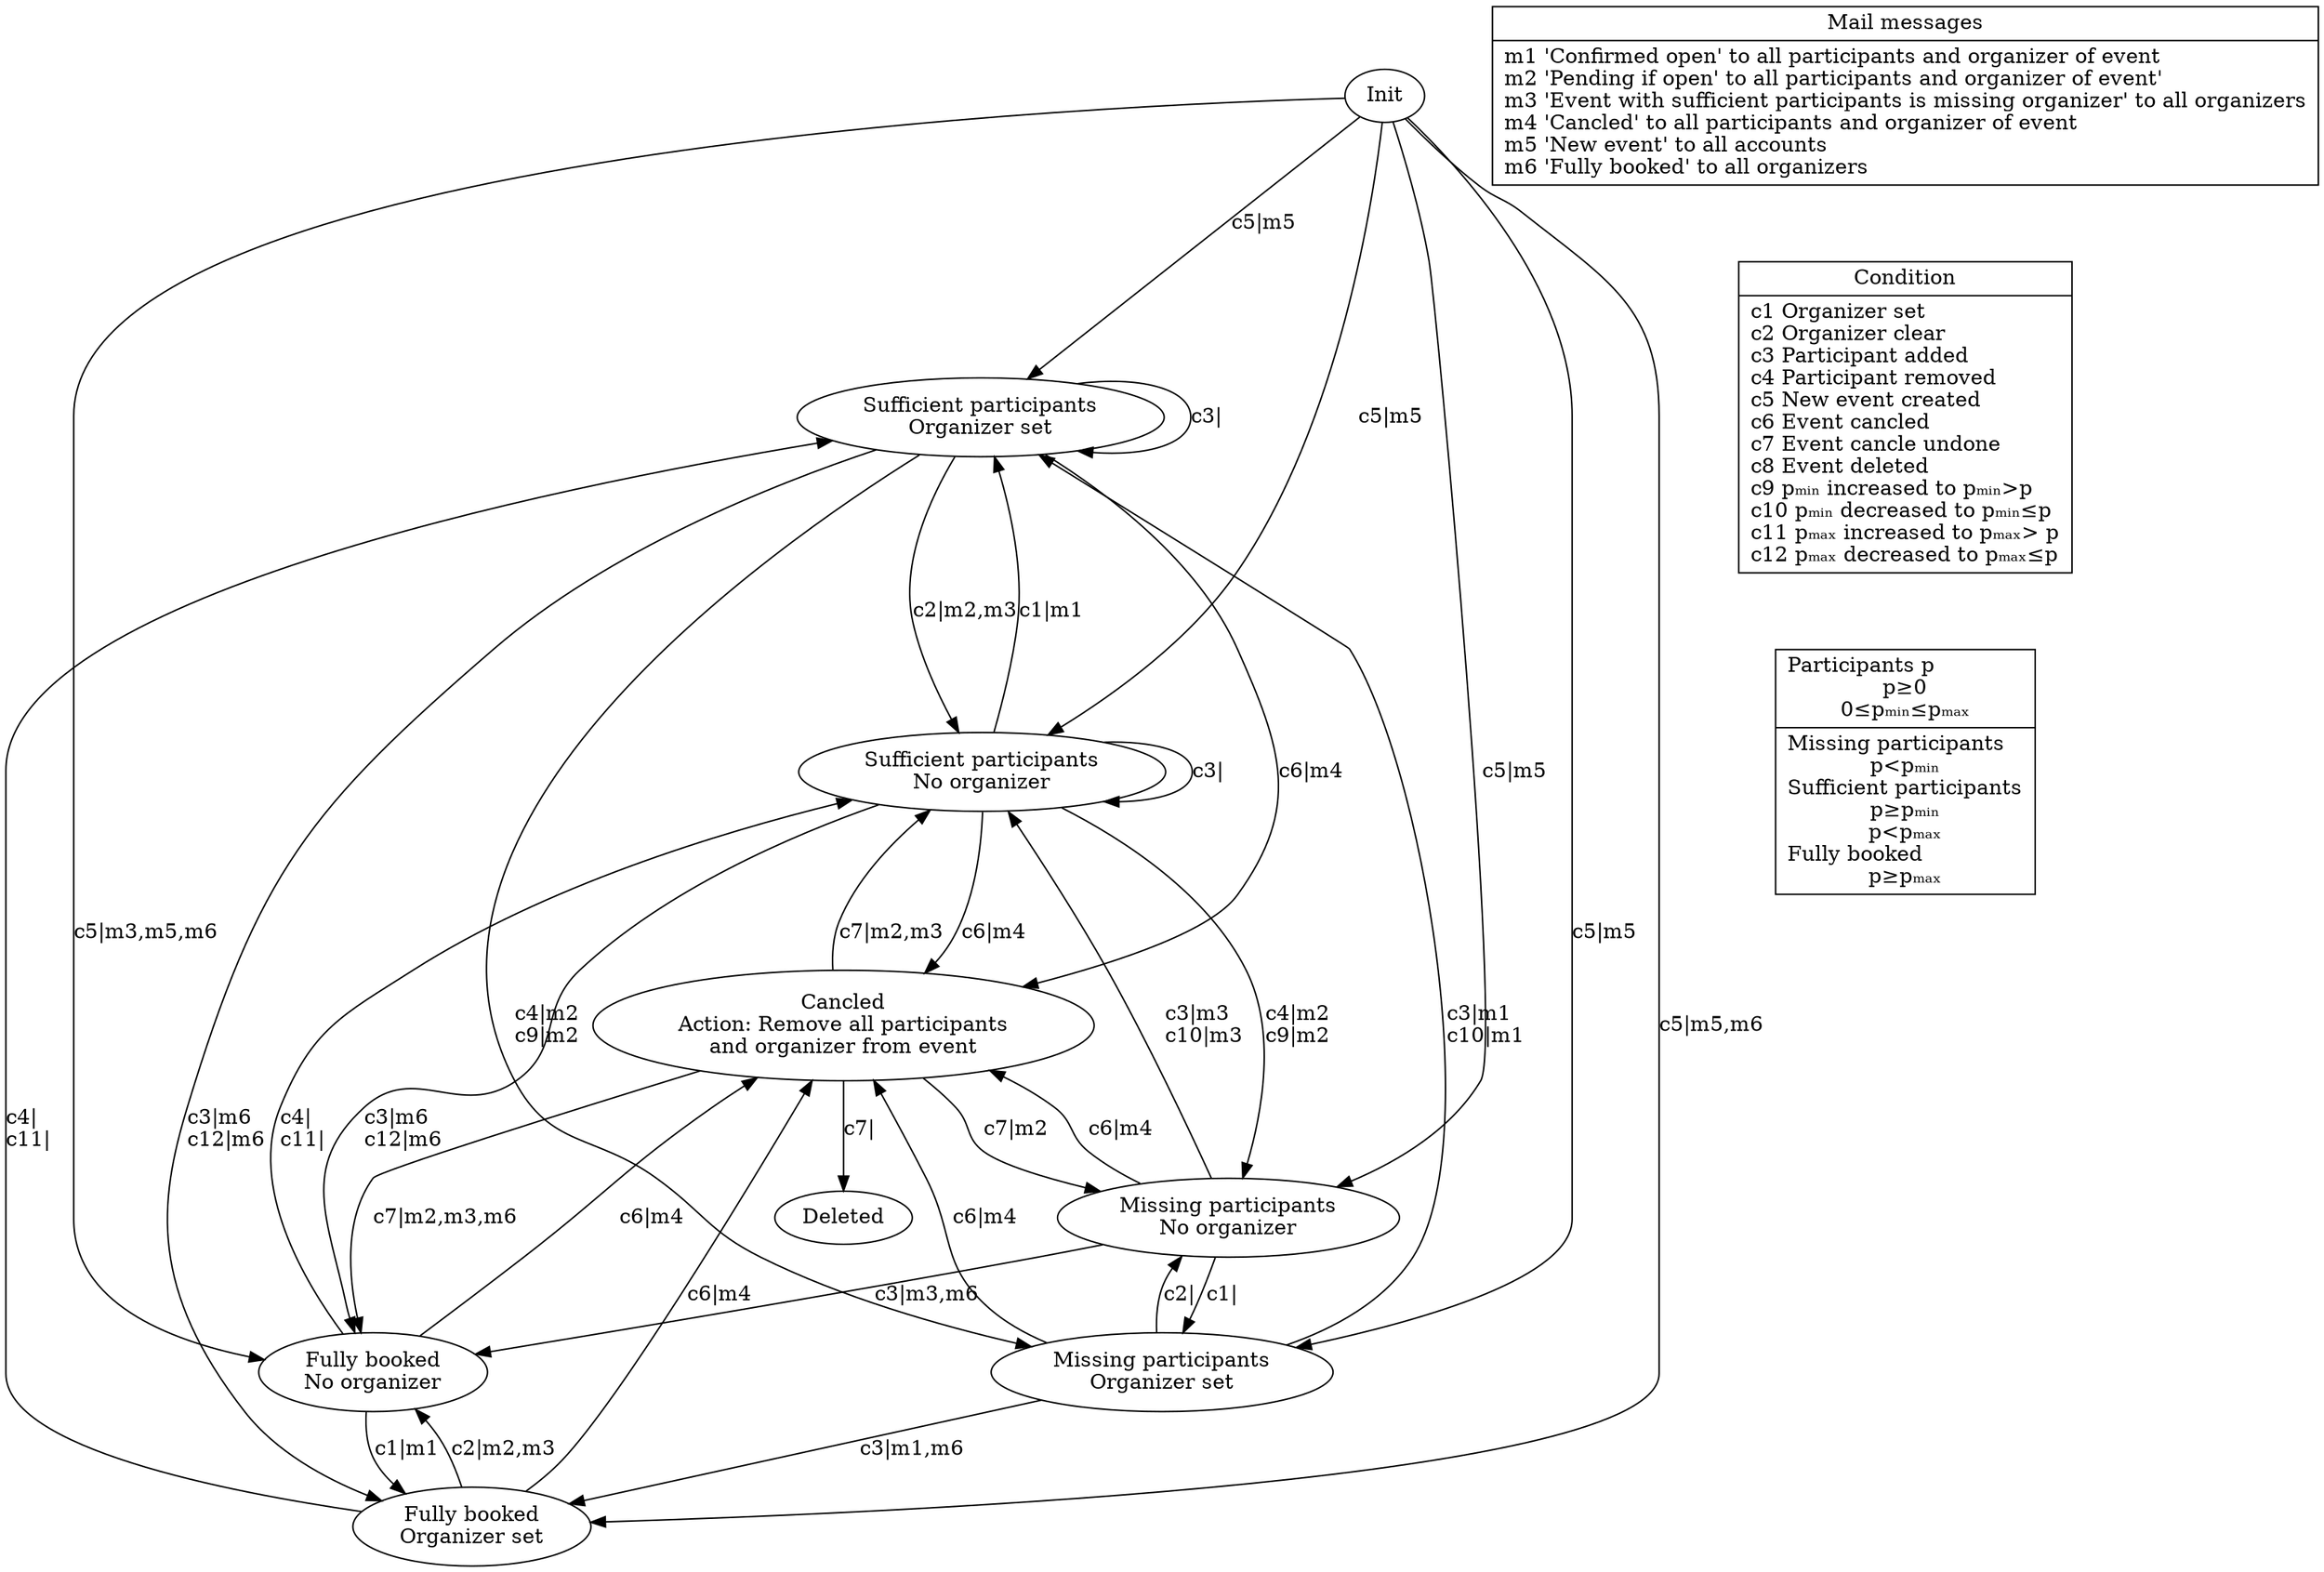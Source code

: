 strict digraph {
    spos [label="Sufficient participants\nOrganizer set"]
    spno [label="Sufficient participants\nNo organizer"]
    mpos [label="Missing participants\nOrganizer set"]
    mpno [label="Missing participants\nNo organizer"]
    fbno [label="Fully booked\nNo organizer"]
    fbos [label="Fully booked\nOrganizer set"]
    c [label="Cancled\nAction: Remove all participants\nand organizer from event"]
    d [label="Deleted"]
    i [label="Init"]

    spos -> spno [label="c2|m2,m3"]
    spos -> mpos [label="c4|m2\lc9|m2"]
    spno -> spos [label="c1|m1"]
    mpos -> spos [label="c3|m1\lc10|m1"]
    mpos -> mpno [label="c2|"]
    mpno -> mpos [label="c1|"]
    mpno -> spno [label="c3|m3\lc10|m3"]
    spno -> mpno [label="c4|m2\lc9|m2"]
    spos -> fbos [label="c3|m6\lc12|m6"]
    spno -> fbno [label="c3|m6\lc12|m6"]
    fbno -> fbos [label="c1|m1"]
    fbno -> spno [label="c4|\lc11|"]
    fbos -> fbno [label="c2|m2,m3"]
    fbos -> spos [label="c4|\lc11|"]
    fbos -> c [label="c6|m4"]
    fbno -> c [label="c6|m4"]
    spno -> c [label="c6|m4"]
    spno -> spno [label="c3|"]
    mpos -> c [label="c6|m4"]
    mpos -> fbos [label="c3|m1,m6"]
    mpno -> fbno [label="c3|m3,m6"]
    mpno -> c [label="c6|m4"]
    spos -> c [label="c6|m4"]
    spos -> spos [label="c3|"]
    c -> mpno [label="c7|m2"]
    c -> spno [label="c7|m2,m3"]
    c -> d [label="c7|"]
    c -> fbno [label="c7|m2,m3,m6"]
    i -> spos [label="c5|m5"]
    i -> spno [label="c5|m5"]
    i -> mpos [label="c5|m5"]
    i -> mpno [label="c5|m5"]
    i -> fbno [label="c5|m3,m5,m6"]
    i -> fbos [label="c5|m5,m6"]

    condition [shape=record, label="{Condition|c1 Organizer set\lc2 Organizer clear\lc3 Participant added\lc4 Participant removed\lc5 New event created\lc6 Event cancled\lc7 Event cancle undone\lc8 Event deleted\lc9 pₘᵢₙ increased to pₘᵢₙ\>p\lc10 pₘᵢₙ decreased to pₘᵢₙ\≤p\lc11 pₘₐₓ increased to pₘₐₓ\> p\lc12 pₘₐₓ decreased to pₘₐₓ\≤p\l}"]
    mail [shape=record, label="{Mail messages|m1 'Confirmed open' to all participants and organizer of event\lm2 'Pending if open' to all participants and organizer of event'\lm3 'Event with sufficient participants is missing organizer' to all organizers\lm4 'Cancled' to all participants and organizer of event\lm5 'New event' to all accounts\lm6 'Fully booked' to all organizers\l}"]
    participants [shape=record, label="{Participants p\lp\≥0\n0\≤pₘᵢₙ\≤pₘₐₓ|Missing participants\lp\<pₘᵢₙ\nSufficient participants\lp\≥pₘᵢₙ\np\<pₘₐₓ\nFully booked\lp\≥pₘₐₓ}"]

edge[ style=invis]
mail -> condition -> participants
    
}

